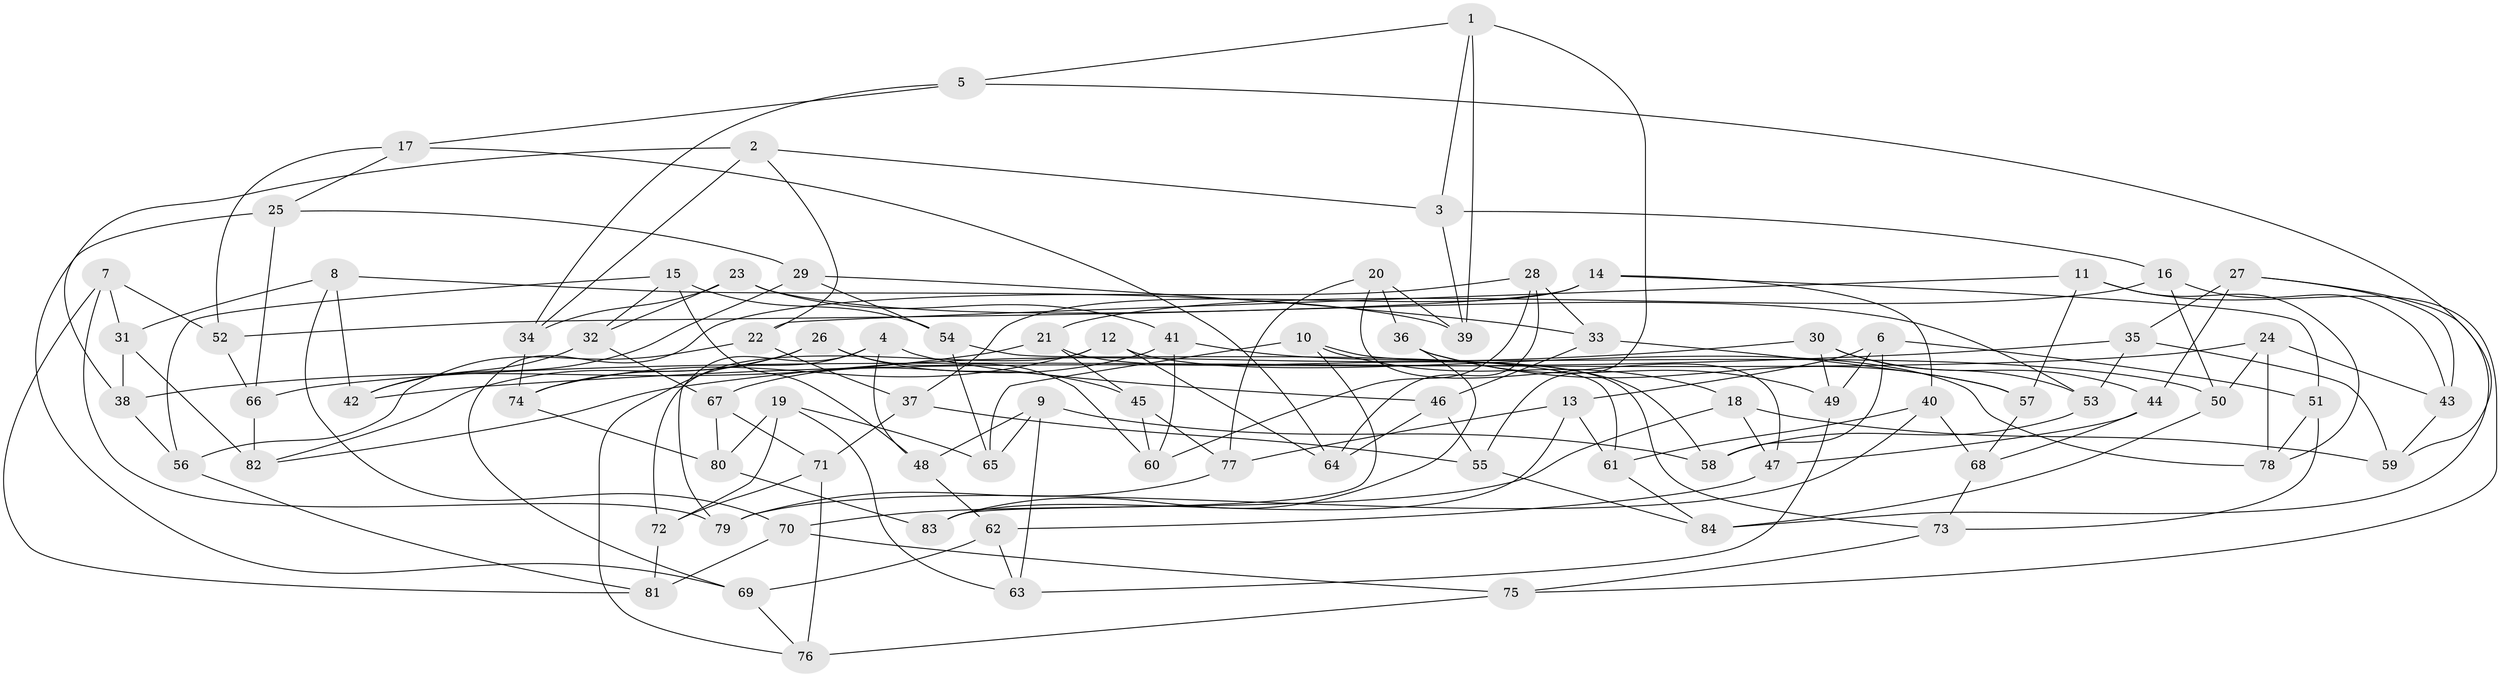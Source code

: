 // Generated by graph-tools (version 1.1) at 2025/50/03/09/25 03:50:46]
// undirected, 84 vertices, 168 edges
graph export_dot {
graph [start="1"]
  node [color=gray90,style=filled];
  1;
  2;
  3;
  4;
  5;
  6;
  7;
  8;
  9;
  10;
  11;
  12;
  13;
  14;
  15;
  16;
  17;
  18;
  19;
  20;
  21;
  22;
  23;
  24;
  25;
  26;
  27;
  28;
  29;
  30;
  31;
  32;
  33;
  34;
  35;
  36;
  37;
  38;
  39;
  40;
  41;
  42;
  43;
  44;
  45;
  46;
  47;
  48;
  49;
  50;
  51;
  52;
  53;
  54;
  55;
  56;
  57;
  58;
  59;
  60;
  61;
  62;
  63;
  64;
  65;
  66;
  67;
  68;
  69;
  70;
  71;
  72;
  73;
  74;
  75;
  76;
  77;
  78;
  79;
  80;
  81;
  82;
  83;
  84;
  1 -- 3;
  1 -- 55;
  1 -- 5;
  1 -- 39;
  2 -- 22;
  2 -- 3;
  2 -- 34;
  2 -- 38;
  3 -- 39;
  3 -- 16;
  4 -- 48;
  4 -- 46;
  4 -- 79;
  4 -- 76;
  5 -- 17;
  5 -- 59;
  5 -- 34;
  6 -- 13;
  6 -- 58;
  6 -- 49;
  6 -- 51;
  7 -- 81;
  7 -- 31;
  7 -- 52;
  7 -- 79;
  8 -- 39;
  8 -- 42;
  8 -- 31;
  8 -- 70;
  9 -- 65;
  9 -- 58;
  9 -- 63;
  9 -- 48;
  10 -- 83;
  10 -- 73;
  10 -- 18;
  10 -- 65;
  11 -- 22;
  11 -- 75;
  11 -- 57;
  11 -- 78;
  12 -- 64;
  12 -- 72;
  12 -- 74;
  12 -- 78;
  13 -- 61;
  13 -- 83;
  13 -- 77;
  14 -- 40;
  14 -- 51;
  14 -- 37;
  14 -- 52;
  15 -- 32;
  15 -- 54;
  15 -- 56;
  15 -- 48;
  16 -- 43;
  16 -- 50;
  16 -- 21;
  17 -- 52;
  17 -- 25;
  17 -- 64;
  18 -- 59;
  18 -- 47;
  18 -- 70;
  19 -- 65;
  19 -- 80;
  19 -- 63;
  19 -- 72;
  20 -- 47;
  20 -- 39;
  20 -- 77;
  20 -- 36;
  21 -- 45;
  21 -- 58;
  21 -- 38;
  22 -- 37;
  22 -- 56;
  23 -- 41;
  23 -- 34;
  23 -- 32;
  23 -- 53;
  24 -- 50;
  24 -- 43;
  24 -- 78;
  24 -- 66;
  25 -- 69;
  25 -- 66;
  25 -- 29;
  26 -- 82;
  26 -- 45;
  26 -- 60;
  26 -- 74;
  27 -- 35;
  27 -- 43;
  27 -- 44;
  27 -- 84;
  28 -- 60;
  28 -- 33;
  28 -- 64;
  28 -- 69;
  29 -- 33;
  29 -- 42;
  29 -- 54;
  30 -- 49;
  30 -- 82;
  30 -- 44;
  30 -- 53;
  31 -- 82;
  31 -- 38;
  32 -- 67;
  32 -- 42;
  33 -- 46;
  33 -- 57;
  34 -- 74;
  35 -- 59;
  35 -- 42;
  35 -- 53;
  36 -- 57;
  36 -- 49;
  36 -- 83;
  37 -- 71;
  37 -- 55;
  38 -- 56;
  40 -- 79;
  40 -- 61;
  40 -- 68;
  41 -- 50;
  41 -- 67;
  41 -- 60;
  43 -- 59;
  44 -- 68;
  44 -- 47;
  45 -- 77;
  45 -- 60;
  46 -- 55;
  46 -- 64;
  47 -- 62;
  48 -- 62;
  49 -- 63;
  50 -- 84;
  51 -- 73;
  51 -- 78;
  52 -- 66;
  53 -- 58;
  54 -- 65;
  54 -- 61;
  55 -- 84;
  56 -- 81;
  57 -- 68;
  61 -- 84;
  62 -- 63;
  62 -- 69;
  66 -- 82;
  67 -- 80;
  67 -- 71;
  68 -- 73;
  69 -- 76;
  70 -- 75;
  70 -- 81;
  71 -- 72;
  71 -- 76;
  72 -- 81;
  73 -- 75;
  74 -- 80;
  75 -- 76;
  77 -- 79;
  80 -- 83;
}
